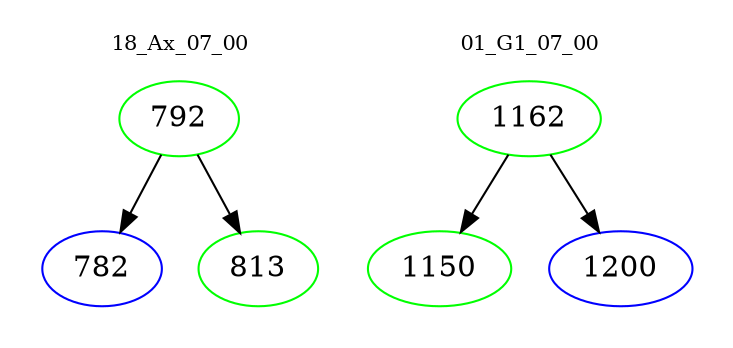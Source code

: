 digraph{
subgraph cluster_0 {
color = white
label = "18_Ax_07_00";
fontsize=10;
T0_792 [label="792", color="green"]
T0_792 -> T0_782 [color="black"]
T0_782 [label="782", color="blue"]
T0_792 -> T0_813 [color="black"]
T0_813 [label="813", color="green"]
}
subgraph cluster_1 {
color = white
label = "01_G1_07_00";
fontsize=10;
T1_1162 [label="1162", color="green"]
T1_1162 -> T1_1150 [color="black"]
T1_1150 [label="1150", color="green"]
T1_1162 -> T1_1200 [color="black"]
T1_1200 [label="1200", color="blue"]
}
}
